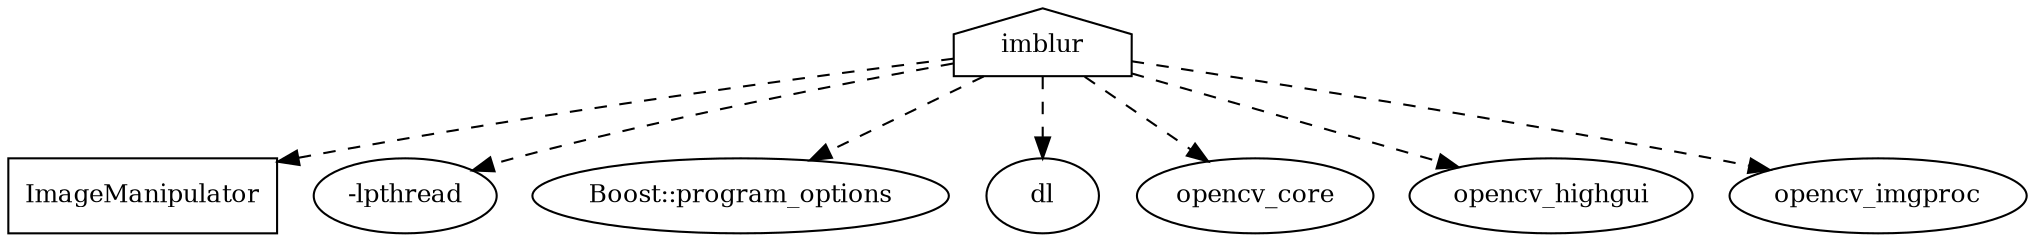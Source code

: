 digraph "GG" {
node [
  fontsize = "12"
];
    "node2" [ label="ImageManipulator" shape="polygon"];
    "node4" [ label="imblur" shape="house"];
    "node8" [ label="-lpthread" shape="ellipse"];
    "node4" -> "node8"[style = dashed] // imblur -> -lpthread
    "node12" [ label="Boost::program_options" shape="ellipse"];
    "node4" -> "node12"[style = dashed] // imblur -> Boost::program_options
    "node4" -> "node2"[style = dashed] // imblur -> ImageManipulator
    "node7" [ label="dl" shape="ellipse"];
    "node4" -> "node7"[style = dashed] // imblur -> dl
    "node9" [ label="opencv_core" shape="ellipse"];
    "node4" -> "node9"[style = dashed] // imblur -> opencv_core
    "node11" [ label="opencv_highgui" shape="ellipse"];
    "node4" -> "node11"[style = dashed] // imblur -> opencv_highgui
    "node10" [ label="opencv_imgproc" shape="ellipse"];
    "node4" -> "node10"[style = dashed] // imblur -> opencv_imgproc
}
